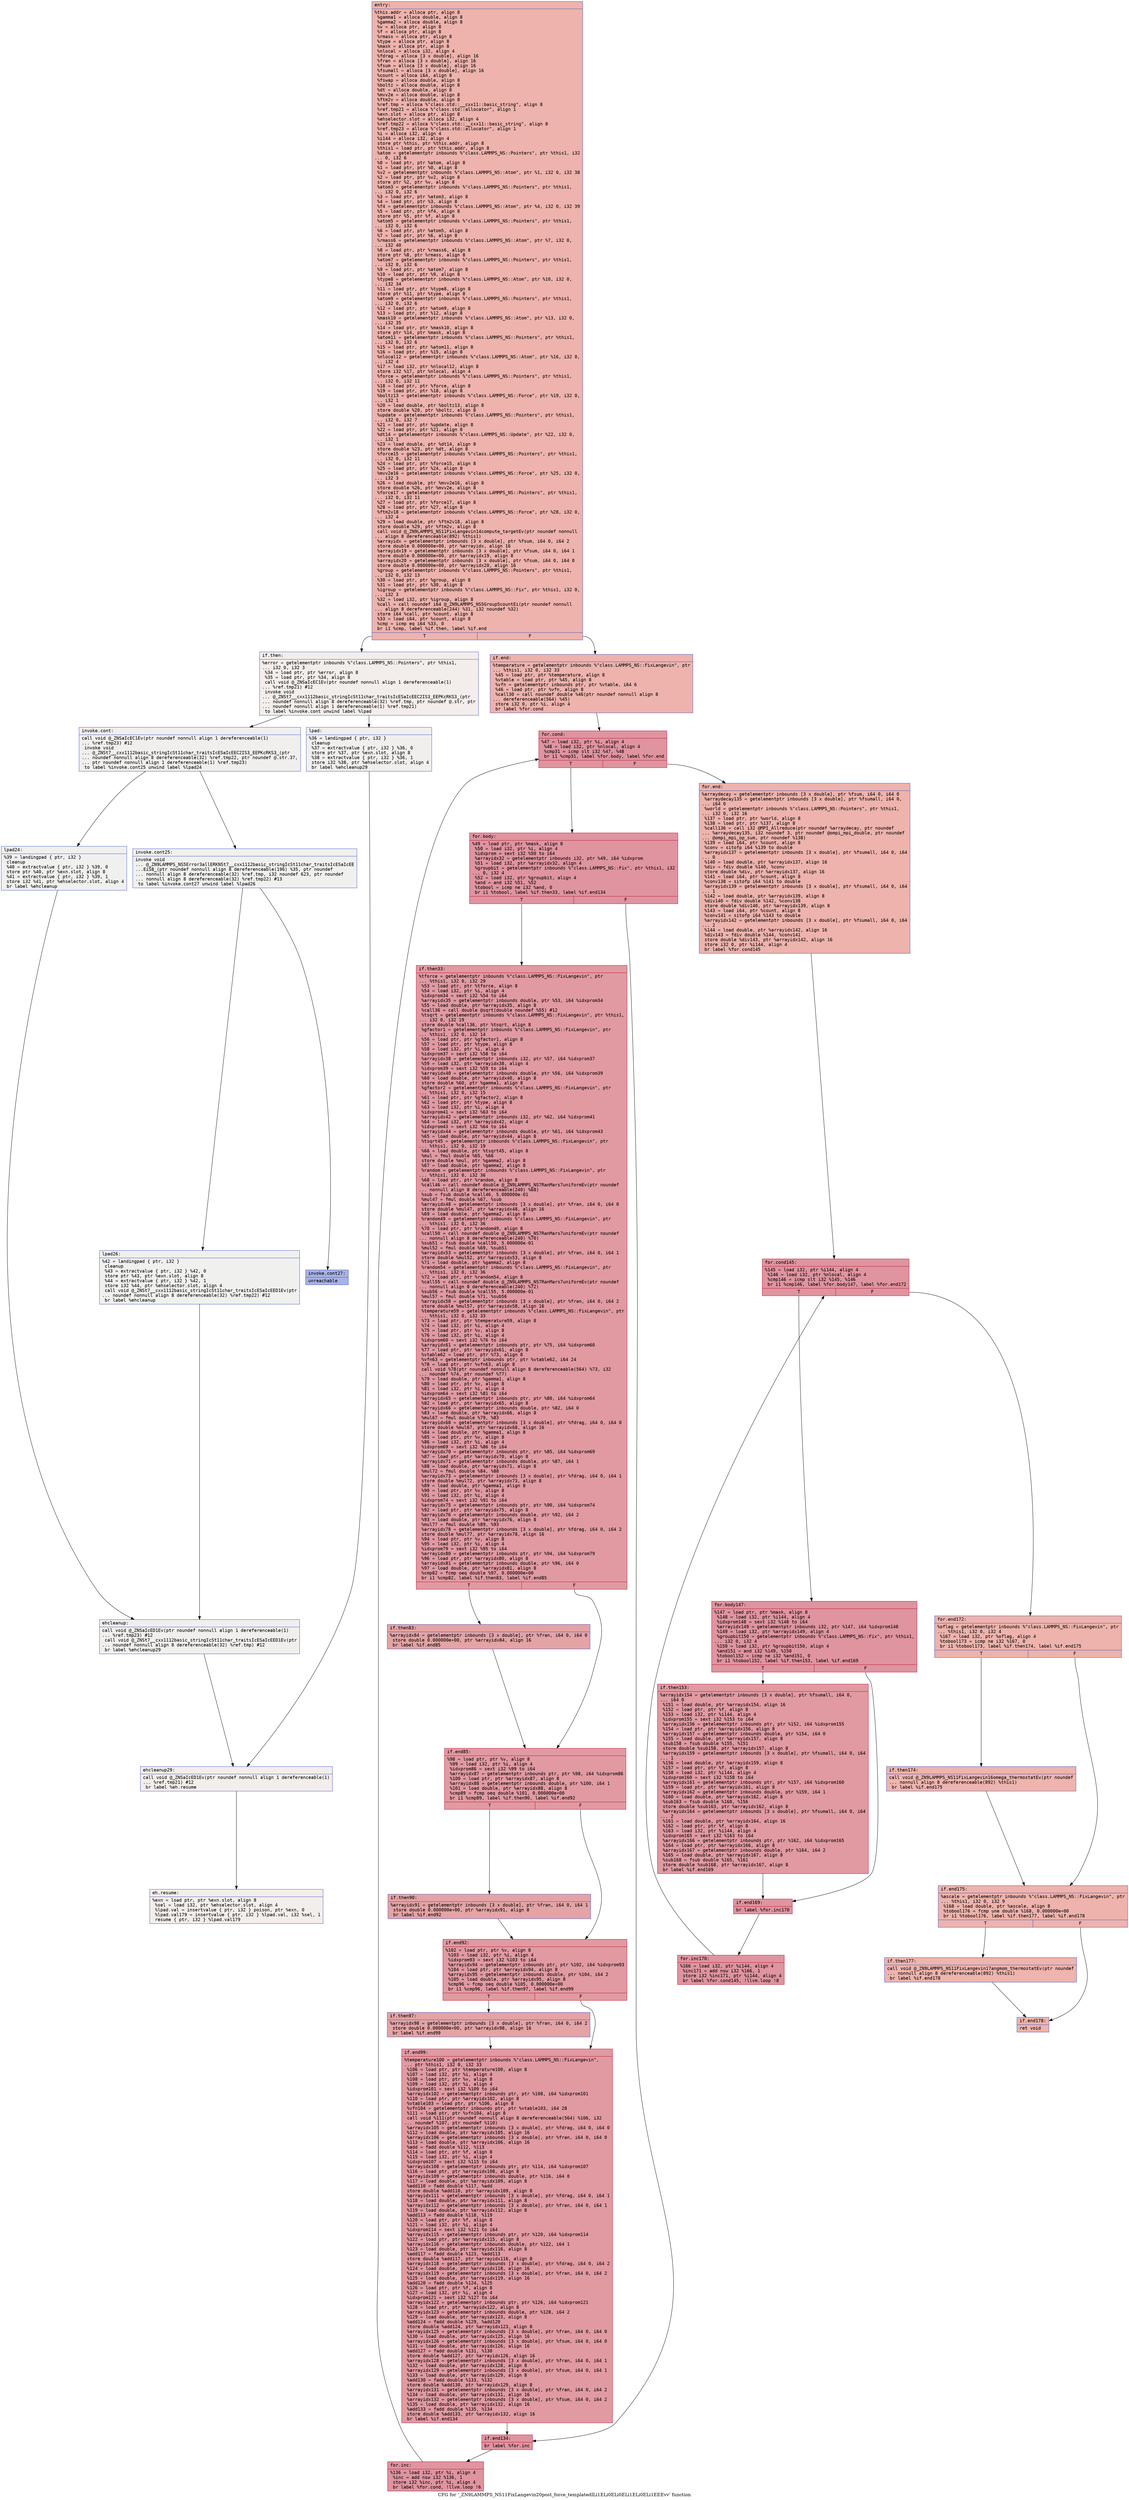 digraph "CFG for '_ZN9LAMMPS_NS11FixLangevin20post_force_templatedILi1ELi0ELi0ELi1ELi0ELi1EEEvv' function" {
	label="CFG for '_ZN9LAMMPS_NS11FixLangevin20post_force_templatedILi1ELi0ELi0ELi1ELi0ELi1EEEvv' function";

	Node0x55e6b1f9c9d0 [shape=record,color="#3d50c3ff", style=filled, fillcolor="#d6524470" fontname="Courier",label="{entry:\l|  %this.addr = alloca ptr, align 8\l  %gamma1 = alloca double, align 8\l  %gamma2 = alloca double, align 8\l  %v = alloca ptr, align 8\l  %f = alloca ptr, align 8\l  %rmass = alloca ptr, align 8\l  %type = alloca ptr, align 8\l  %mask = alloca ptr, align 8\l  %nlocal = alloca i32, align 4\l  %fdrag = alloca [3 x double], align 16\l  %fran = alloca [3 x double], align 16\l  %fsum = alloca [3 x double], align 16\l  %fsumall = alloca [3 x double], align 16\l  %count = alloca i64, align 8\l  %fswap = alloca double, align 8\l  %boltz = alloca double, align 8\l  %dt = alloca double, align 8\l  %mvv2e = alloca double, align 8\l  %ftm2v = alloca double, align 8\l  %ref.tmp = alloca %\"class.std::__cxx11::basic_string\", align 8\l  %ref.tmp21 = alloca %\"class.std::allocator\", align 1\l  %exn.slot = alloca ptr, align 8\l  %ehselector.slot = alloca i32, align 4\l  %ref.tmp22 = alloca %\"class.std::__cxx11::basic_string\", align 8\l  %ref.tmp23 = alloca %\"class.std::allocator\", align 1\l  %i = alloca i32, align 4\l  %i144 = alloca i32, align 4\l  store ptr %this, ptr %this.addr, align 8\l  %this1 = load ptr, ptr %this.addr, align 8\l  %atom = getelementptr inbounds %\"class.LAMMPS_NS::Pointers\", ptr %this1, i32\l... 0, i32 6\l  %0 = load ptr, ptr %atom, align 8\l  %1 = load ptr, ptr %0, align 8\l  %v2 = getelementptr inbounds %\"class.LAMMPS_NS::Atom\", ptr %1, i32 0, i32 38\l  %2 = load ptr, ptr %v2, align 8\l  store ptr %2, ptr %v, align 8\l  %atom3 = getelementptr inbounds %\"class.LAMMPS_NS::Pointers\", ptr %this1,\l... i32 0, i32 6\l  %3 = load ptr, ptr %atom3, align 8\l  %4 = load ptr, ptr %3, align 8\l  %f4 = getelementptr inbounds %\"class.LAMMPS_NS::Atom\", ptr %4, i32 0, i32 39\l  %5 = load ptr, ptr %f4, align 8\l  store ptr %5, ptr %f, align 8\l  %atom5 = getelementptr inbounds %\"class.LAMMPS_NS::Pointers\", ptr %this1,\l... i32 0, i32 6\l  %6 = load ptr, ptr %atom5, align 8\l  %7 = load ptr, ptr %6, align 8\l  %rmass6 = getelementptr inbounds %\"class.LAMMPS_NS::Atom\", ptr %7, i32 0,\l... i32 40\l  %8 = load ptr, ptr %rmass6, align 8\l  store ptr %8, ptr %rmass, align 8\l  %atom7 = getelementptr inbounds %\"class.LAMMPS_NS::Pointers\", ptr %this1,\l... i32 0, i32 6\l  %9 = load ptr, ptr %atom7, align 8\l  %10 = load ptr, ptr %9, align 8\l  %type8 = getelementptr inbounds %\"class.LAMMPS_NS::Atom\", ptr %10, i32 0,\l... i32 34\l  %11 = load ptr, ptr %type8, align 8\l  store ptr %11, ptr %type, align 8\l  %atom9 = getelementptr inbounds %\"class.LAMMPS_NS::Pointers\", ptr %this1,\l... i32 0, i32 6\l  %12 = load ptr, ptr %atom9, align 8\l  %13 = load ptr, ptr %12, align 8\l  %mask10 = getelementptr inbounds %\"class.LAMMPS_NS::Atom\", ptr %13, i32 0,\l... i32 35\l  %14 = load ptr, ptr %mask10, align 8\l  store ptr %14, ptr %mask, align 8\l  %atom11 = getelementptr inbounds %\"class.LAMMPS_NS::Pointers\", ptr %this1,\l... i32 0, i32 6\l  %15 = load ptr, ptr %atom11, align 8\l  %16 = load ptr, ptr %15, align 8\l  %nlocal12 = getelementptr inbounds %\"class.LAMMPS_NS::Atom\", ptr %16, i32 0,\l... i32 4\l  %17 = load i32, ptr %nlocal12, align 8\l  store i32 %17, ptr %nlocal, align 4\l  %force = getelementptr inbounds %\"class.LAMMPS_NS::Pointers\", ptr %this1,\l... i32 0, i32 11\l  %18 = load ptr, ptr %force, align 8\l  %19 = load ptr, ptr %18, align 8\l  %boltz13 = getelementptr inbounds %\"class.LAMMPS_NS::Force\", ptr %19, i32 0,\l... i32 1\l  %20 = load double, ptr %boltz13, align 8\l  store double %20, ptr %boltz, align 8\l  %update = getelementptr inbounds %\"class.LAMMPS_NS::Pointers\", ptr %this1,\l... i32 0, i32 7\l  %21 = load ptr, ptr %update, align 8\l  %22 = load ptr, ptr %21, align 8\l  %dt14 = getelementptr inbounds %\"class.LAMMPS_NS::Update\", ptr %22, i32 0,\l... i32 1\l  %23 = load double, ptr %dt14, align 8\l  store double %23, ptr %dt, align 8\l  %force15 = getelementptr inbounds %\"class.LAMMPS_NS::Pointers\", ptr %this1,\l... i32 0, i32 11\l  %24 = load ptr, ptr %force15, align 8\l  %25 = load ptr, ptr %24, align 8\l  %mvv2e16 = getelementptr inbounds %\"class.LAMMPS_NS::Force\", ptr %25, i32 0,\l... i32 3\l  %26 = load double, ptr %mvv2e16, align 8\l  store double %26, ptr %mvv2e, align 8\l  %force17 = getelementptr inbounds %\"class.LAMMPS_NS::Pointers\", ptr %this1,\l... i32 0, i32 11\l  %27 = load ptr, ptr %force17, align 8\l  %28 = load ptr, ptr %27, align 8\l  %ftm2v18 = getelementptr inbounds %\"class.LAMMPS_NS::Force\", ptr %28, i32 0,\l... i32 4\l  %29 = load double, ptr %ftm2v18, align 8\l  store double %29, ptr %ftm2v, align 8\l  call void @_ZN9LAMMPS_NS11FixLangevin14compute_targetEv(ptr noundef nonnull\l... align 8 dereferenceable(892) %this1)\l  %arrayidx = getelementptr inbounds [3 x double], ptr %fsum, i64 0, i64 2\l  store double 0.000000e+00, ptr %arrayidx, align 16\l  %arrayidx19 = getelementptr inbounds [3 x double], ptr %fsum, i64 0, i64 1\l  store double 0.000000e+00, ptr %arrayidx19, align 8\l  %arrayidx20 = getelementptr inbounds [3 x double], ptr %fsum, i64 0, i64 0\l  store double 0.000000e+00, ptr %arrayidx20, align 16\l  %group = getelementptr inbounds %\"class.LAMMPS_NS::Pointers\", ptr %this1,\l... i32 0, i32 13\l  %30 = load ptr, ptr %group, align 8\l  %31 = load ptr, ptr %30, align 8\l  %igroup = getelementptr inbounds %\"class.LAMMPS_NS::Fix\", ptr %this1, i32 0,\l... i32 3\l  %32 = load i32, ptr %igroup, align 8\l  %call = call noundef i64 @_ZN9LAMMPS_NS5Group5countEi(ptr noundef nonnull\l... align 8 dereferenceable(244) %31, i32 noundef %32)\l  store i64 %call, ptr %count, align 8\l  %33 = load i64, ptr %count, align 8\l  %cmp = icmp eq i64 %33, 0\l  br i1 %cmp, label %if.then, label %if.end\l|{<s0>T|<s1>F}}"];
	Node0x55e6b1f9c9d0:s0 -> Node0x55e6b1fa5780[tooltip="entry -> if.then\nProbability 0.00%" ];
	Node0x55e6b1f9c9d0:s1 -> Node0x55e6b1fa57f0[tooltip="entry -> if.end\nProbability 100.00%" ];
	Node0x55e6b1fa5780 [shape=record,color="#3d50c3ff", style=filled, fillcolor="#e5d8d170" fontname="Courier",label="{if.then:\l|  %error = getelementptr inbounds %\"class.LAMMPS_NS::Pointers\", ptr %this1,\l... i32 0, i32 3\l  %34 = load ptr, ptr %error, align 8\l  %35 = load ptr, ptr %34, align 8\l  call void @_ZNSaIcEC1Ev(ptr noundef nonnull align 1 dereferenceable(1)\l... %ref.tmp21) #12\l  invoke void\l... @_ZNSt7__cxx1112basic_stringIcSt11char_traitsIcESaIcEEC2IS3_EEPKcRKS3_(ptr\l... noundef nonnull align 8 dereferenceable(32) %ref.tmp, ptr noundef @.str, ptr\l... noundef nonnull align 1 dereferenceable(1) %ref.tmp21)\l          to label %invoke.cont unwind label %lpad\l}"];
	Node0x55e6b1fa5780 -> Node0x55e6b1fa5c70[tooltip="if.then -> invoke.cont\nProbability 50.00%" ];
	Node0x55e6b1fa5780 -> Node0x55e6b1fa5cc0[tooltip="if.then -> lpad\nProbability 50.00%" ];
	Node0x55e6b1fa5c70 [shape=record,color="#3d50c3ff", style=filled, fillcolor="#e0dbd870" fontname="Courier",label="{invoke.cont:\l|  call void @_ZNSaIcEC1Ev(ptr noundef nonnull align 1 dereferenceable(1)\l... %ref.tmp23) #12\l  invoke void\l... @_ZNSt7__cxx1112basic_stringIcSt11char_traitsIcESaIcEEC2IS3_EEPKcRKS3_(ptr\l... noundef nonnull align 8 dereferenceable(32) %ref.tmp22, ptr noundef @.str.37,\l... ptr noundef nonnull align 1 dereferenceable(1) %ref.tmp23)\l          to label %invoke.cont25 unwind label %lpad24\l}"];
	Node0x55e6b1fa5c70 -> Node0x55e6b1fa5fb0[tooltip="invoke.cont -> invoke.cont25\nProbability 50.00%" ];
	Node0x55e6b1fa5c70 -> Node0x55e6b1fa6000[tooltip="invoke.cont -> lpad24\nProbability 50.00%" ];
	Node0x55e6b1fa5fb0 [shape=record,color="#3d50c3ff", style=filled, fillcolor="#dedcdb70" fontname="Courier",label="{invoke.cont25:\l|  invoke void\l... @_ZN9LAMMPS_NS5Error3allERKNSt7__cxx1112basic_stringIcSt11char_traitsIcESaIcEE\l...EiS8_(ptr noundef nonnull align 8 dereferenceable(196) %35, ptr noundef\l... nonnull align 8 dereferenceable(32) %ref.tmp, i32 noundef 623, ptr noundef\l... nonnull align 8 dereferenceable(32) %ref.tmp22) #13\l          to label %invoke.cont27 unwind label %lpad26\l}"];
	Node0x55e6b1fa5fb0 -> Node0x55e6b1fa5f60[tooltip="invoke.cont25 -> invoke.cont27\nProbability 0.00%" ];
	Node0x55e6b1fa5fb0 -> Node0x55e6b1fa6230[tooltip="invoke.cont25 -> lpad26\nProbability 100.00%" ];
	Node0x55e6b1fa5f60 [shape=record,color="#3d50c3ff", style=filled, fillcolor="#3d50c370" fontname="Courier",label="{invoke.cont27:\l|  unreachable\l}"];
	Node0x55e6b1fa5cc0 [shape=record,color="#3d50c3ff", style=filled, fillcolor="#e0dbd870" fontname="Courier",label="{lpad:\l|  %36 = landingpad \{ ptr, i32 \}\l          cleanup\l  %37 = extractvalue \{ ptr, i32 \} %36, 0\l  store ptr %37, ptr %exn.slot, align 8\l  %38 = extractvalue \{ ptr, i32 \} %36, 1\l  store i32 %38, ptr %ehselector.slot, align 4\l  br label %ehcleanup29\l}"];
	Node0x55e6b1fa5cc0 -> Node0x55e6b1fa6730[tooltip="lpad -> ehcleanup29\nProbability 100.00%" ];
	Node0x55e6b1fa6000 [shape=record,color="#3d50c3ff", style=filled, fillcolor="#dedcdb70" fontname="Courier",label="{lpad24:\l|  %39 = landingpad \{ ptr, i32 \}\l          cleanup\l  %40 = extractvalue \{ ptr, i32 \} %39, 0\l  store ptr %40, ptr %exn.slot, align 8\l  %41 = extractvalue \{ ptr, i32 \} %39, 1\l  store i32 %41, ptr %ehselector.slot, align 4\l  br label %ehcleanup\l}"];
	Node0x55e6b1fa6000 -> Node0x55e6b1fa6a80[tooltip="lpad24 -> ehcleanup\nProbability 100.00%" ];
	Node0x55e6b1fa6230 [shape=record,color="#3d50c3ff", style=filled, fillcolor="#dedcdb70" fontname="Courier",label="{lpad26:\l|  %42 = landingpad \{ ptr, i32 \}\l          cleanup\l  %43 = extractvalue \{ ptr, i32 \} %42, 0\l  store ptr %43, ptr %exn.slot, align 8\l  %44 = extractvalue \{ ptr, i32 \} %42, 1\l  store i32 %44, ptr %ehselector.slot, align 4\l  call void @_ZNSt7__cxx1112basic_stringIcSt11char_traitsIcESaIcEED1Ev(ptr\l... noundef nonnull align 8 dereferenceable(32) %ref.tmp22) #12\l  br label %ehcleanup\l}"];
	Node0x55e6b1fa6230 -> Node0x55e6b1fa6a80[tooltip="lpad26 -> ehcleanup\nProbability 100.00%" ];
	Node0x55e6b1fa6a80 [shape=record,color="#3d50c3ff", style=filled, fillcolor="#e0dbd870" fontname="Courier",label="{ehcleanup:\l|  call void @_ZNSaIcED1Ev(ptr noundef nonnull align 1 dereferenceable(1)\l... %ref.tmp23) #12\l  call void @_ZNSt7__cxx1112basic_stringIcSt11char_traitsIcESaIcEED1Ev(ptr\l... noundef nonnull align 8 dereferenceable(32) %ref.tmp) #12\l  br label %ehcleanup29\l}"];
	Node0x55e6b1fa6a80 -> Node0x55e6b1fa6730[tooltip="ehcleanup -> ehcleanup29\nProbability 100.00%" ];
	Node0x55e6b1fa6730 [shape=record,color="#3d50c3ff", style=filled, fillcolor="#e5d8d170" fontname="Courier",label="{ehcleanup29:\l|  call void @_ZNSaIcED1Ev(ptr noundef nonnull align 1 dereferenceable(1)\l... %ref.tmp21) #12\l  br label %eh.resume\l}"];
	Node0x55e6b1fa6730 -> Node0x55e6b1fa7330[tooltip="ehcleanup29 -> eh.resume\nProbability 100.00%" ];
	Node0x55e6b1fa57f0 [shape=record,color="#3d50c3ff", style=filled, fillcolor="#d6524470" fontname="Courier",label="{if.end:\l|  %temperature = getelementptr inbounds %\"class.LAMMPS_NS::FixLangevin\", ptr\l... %this1, i32 0, i32 33\l  %45 = load ptr, ptr %temperature, align 8\l  %vtable = load ptr, ptr %45, align 8\l  %vfn = getelementptr inbounds ptr, ptr %vtable, i64 6\l  %46 = load ptr, ptr %vfn, align 8\l  %call30 = call noundef double %46(ptr noundef nonnull align 8\l... dereferenceable(564) %45)\l  store i32 0, ptr %i, align 4\l  br label %for.cond\l}"];
	Node0x55e6b1fa57f0 -> Node0x55e6b1fa78d0[tooltip="if.end -> for.cond\nProbability 100.00%" ];
	Node0x55e6b1fa78d0 [shape=record,color="#b70d28ff", style=filled, fillcolor="#b70d2870" fontname="Courier",label="{for.cond:\l|  %47 = load i32, ptr %i, align 4\l  %48 = load i32, ptr %nlocal, align 4\l  %cmp31 = icmp slt i32 %47, %48\l  br i1 %cmp31, label %for.body, label %for.end\l|{<s0>T|<s1>F}}"];
	Node0x55e6b1fa78d0:s0 -> Node0x55e6b1fa8380[tooltip="for.cond -> for.body\nProbability 96.88%" ];
	Node0x55e6b1fa78d0:s1 -> Node0x55e6b1fa8400[tooltip="for.cond -> for.end\nProbability 3.12%" ];
	Node0x55e6b1fa8380 [shape=record,color="#b70d28ff", style=filled, fillcolor="#b70d2870" fontname="Courier",label="{for.body:\l|  %49 = load ptr, ptr %mask, align 8\l  %50 = load i32, ptr %i, align 4\l  %idxprom = sext i32 %50 to i64\l  %arrayidx32 = getelementptr inbounds i32, ptr %49, i64 %idxprom\l  %51 = load i32, ptr %arrayidx32, align 4\l  %groupbit = getelementptr inbounds %\"class.LAMMPS_NS::Fix\", ptr %this1, i32\l... 0, i32 4\l  %52 = load i32, ptr %groupbit, align 4\l  %and = and i32 %51, %52\l  %tobool = icmp ne i32 %and, 0\l  br i1 %tobool, label %if.then33, label %if.end134\l|{<s0>T|<s1>F}}"];
	Node0x55e6b1fa8380:s0 -> Node0x55e6b1fa8ad0[tooltip="for.body -> if.then33\nProbability 62.50%" ];
	Node0x55e6b1fa8380:s1 -> Node0x55e6b1fa8b50[tooltip="for.body -> if.end134\nProbability 37.50%" ];
	Node0x55e6b1fa8ad0 [shape=record,color="#b70d28ff", style=filled, fillcolor="#bb1b2c70" fontname="Courier",label="{if.then33:\l|  %tforce = getelementptr inbounds %\"class.LAMMPS_NS::FixLangevin\", ptr\l... %this1, i32 0, i32 29\l  %53 = load ptr, ptr %tforce, align 8\l  %54 = load i32, ptr %i, align 4\l  %idxprom34 = sext i32 %54 to i64\l  %arrayidx35 = getelementptr inbounds double, ptr %53, i64 %idxprom34\l  %55 = load double, ptr %arrayidx35, align 8\l  %call36 = call double @sqrt(double noundef %55) #12\l  %tsqrt = getelementptr inbounds %\"class.LAMMPS_NS::FixLangevin\", ptr %this1,\l... i32 0, i32 19\l  store double %call36, ptr %tsqrt, align 8\l  %gfactor1 = getelementptr inbounds %\"class.LAMMPS_NS::FixLangevin\", ptr\l... %this1, i32 0, i32 14\l  %56 = load ptr, ptr %gfactor1, align 8\l  %57 = load ptr, ptr %type, align 8\l  %58 = load i32, ptr %i, align 4\l  %idxprom37 = sext i32 %58 to i64\l  %arrayidx38 = getelementptr inbounds i32, ptr %57, i64 %idxprom37\l  %59 = load i32, ptr %arrayidx38, align 4\l  %idxprom39 = sext i32 %59 to i64\l  %arrayidx40 = getelementptr inbounds double, ptr %56, i64 %idxprom39\l  %60 = load double, ptr %arrayidx40, align 8\l  store double %60, ptr %gamma1, align 8\l  %gfactor2 = getelementptr inbounds %\"class.LAMMPS_NS::FixLangevin\", ptr\l... %this1, i32 0, i32 15\l  %61 = load ptr, ptr %gfactor2, align 8\l  %62 = load ptr, ptr %type, align 8\l  %63 = load i32, ptr %i, align 4\l  %idxprom41 = sext i32 %63 to i64\l  %arrayidx42 = getelementptr inbounds i32, ptr %62, i64 %idxprom41\l  %64 = load i32, ptr %arrayidx42, align 4\l  %idxprom43 = sext i32 %64 to i64\l  %arrayidx44 = getelementptr inbounds double, ptr %61, i64 %idxprom43\l  %65 = load double, ptr %arrayidx44, align 8\l  %tsqrt45 = getelementptr inbounds %\"class.LAMMPS_NS::FixLangevin\", ptr\l... %this1, i32 0, i32 19\l  %66 = load double, ptr %tsqrt45, align 8\l  %mul = fmul double %65, %66\l  store double %mul, ptr %gamma2, align 8\l  %67 = load double, ptr %gamma2, align 8\l  %random = getelementptr inbounds %\"class.LAMMPS_NS::FixLangevin\", ptr\l... %this1, i32 0, i32 36\l  %68 = load ptr, ptr %random, align 8\l  %call46 = call noundef double @_ZN9LAMMPS_NS7RanMars7uniformEv(ptr noundef\l... nonnull align 8 dereferenceable(240) %68)\l  %sub = fsub double %call46, 5.000000e-01\l  %mul47 = fmul double %67, %sub\l  %arrayidx48 = getelementptr inbounds [3 x double], ptr %fran, i64 0, i64 0\l  store double %mul47, ptr %arrayidx48, align 16\l  %69 = load double, ptr %gamma2, align 8\l  %random49 = getelementptr inbounds %\"class.LAMMPS_NS::FixLangevin\", ptr\l... %this1, i32 0, i32 36\l  %70 = load ptr, ptr %random49, align 8\l  %call50 = call noundef double @_ZN9LAMMPS_NS7RanMars7uniformEv(ptr noundef\l... nonnull align 8 dereferenceable(240) %70)\l  %sub51 = fsub double %call50, 5.000000e-01\l  %mul52 = fmul double %69, %sub51\l  %arrayidx53 = getelementptr inbounds [3 x double], ptr %fran, i64 0, i64 1\l  store double %mul52, ptr %arrayidx53, align 8\l  %71 = load double, ptr %gamma2, align 8\l  %random54 = getelementptr inbounds %\"class.LAMMPS_NS::FixLangevin\", ptr\l... %this1, i32 0, i32 36\l  %72 = load ptr, ptr %random54, align 8\l  %call55 = call noundef double @_ZN9LAMMPS_NS7RanMars7uniformEv(ptr noundef\l... nonnull align 8 dereferenceable(240) %72)\l  %sub56 = fsub double %call55, 5.000000e-01\l  %mul57 = fmul double %71, %sub56\l  %arrayidx58 = getelementptr inbounds [3 x double], ptr %fran, i64 0, i64 2\l  store double %mul57, ptr %arrayidx58, align 16\l  %temperature59 = getelementptr inbounds %\"class.LAMMPS_NS::FixLangevin\", ptr\l... %this1, i32 0, i32 33\l  %73 = load ptr, ptr %temperature59, align 8\l  %74 = load i32, ptr %i, align 4\l  %75 = load ptr, ptr %v, align 8\l  %76 = load i32, ptr %i, align 4\l  %idxprom60 = sext i32 %76 to i64\l  %arrayidx61 = getelementptr inbounds ptr, ptr %75, i64 %idxprom60\l  %77 = load ptr, ptr %arrayidx61, align 8\l  %vtable62 = load ptr, ptr %73, align 8\l  %vfn63 = getelementptr inbounds ptr, ptr %vtable62, i64 24\l  %78 = load ptr, ptr %vfn63, align 8\l  call void %78(ptr noundef nonnull align 8 dereferenceable(564) %73, i32\l... noundef %74, ptr noundef %77)\l  %79 = load double, ptr %gamma1, align 8\l  %80 = load ptr, ptr %v, align 8\l  %81 = load i32, ptr %i, align 4\l  %idxprom64 = sext i32 %81 to i64\l  %arrayidx65 = getelementptr inbounds ptr, ptr %80, i64 %idxprom64\l  %82 = load ptr, ptr %arrayidx65, align 8\l  %arrayidx66 = getelementptr inbounds double, ptr %82, i64 0\l  %83 = load double, ptr %arrayidx66, align 8\l  %mul67 = fmul double %79, %83\l  %arrayidx68 = getelementptr inbounds [3 x double], ptr %fdrag, i64 0, i64 0\l  store double %mul67, ptr %arrayidx68, align 16\l  %84 = load double, ptr %gamma1, align 8\l  %85 = load ptr, ptr %v, align 8\l  %86 = load i32, ptr %i, align 4\l  %idxprom69 = sext i32 %86 to i64\l  %arrayidx70 = getelementptr inbounds ptr, ptr %85, i64 %idxprom69\l  %87 = load ptr, ptr %arrayidx70, align 8\l  %arrayidx71 = getelementptr inbounds double, ptr %87, i64 1\l  %88 = load double, ptr %arrayidx71, align 8\l  %mul72 = fmul double %84, %88\l  %arrayidx73 = getelementptr inbounds [3 x double], ptr %fdrag, i64 0, i64 1\l  store double %mul72, ptr %arrayidx73, align 8\l  %89 = load double, ptr %gamma1, align 8\l  %90 = load ptr, ptr %v, align 8\l  %91 = load i32, ptr %i, align 4\l  %idxprom74 = sext i32 %91 to i64\l  %arrayidx75 = getelementptr inbounds ptr, ptr %90, i64 %idxprom74\l  %92 = load ptr, ptr %arrayidx75, align 8\l  %arrayidx76 = getelementptr inbounds double, ptr %92, i64 2\l  %93 = load double, ptr %arrayidx76, align 8\l  %mul77 = fmul double %89, %93\l  %arrayidx78 = getelementptr inbounds [3 x double], ptr %fdrag, i64 0, i64 2\l  store double %mul77, ptr %arrayidx78, align 16\l  %94 = load ptr, ptr %v, align 8\l  %95 = load i32, ptr %i, align 4\l  %idxprom79 = sext i32 %95 to i64\l  %arrayidx80 = getelementptr inbounds ptr, ptr %94, i64 %idxprom79\l  %96 = load ptr, ptr %arrayidx80, align 8\l  %arrayidx81 = getelementptr inbounds double, ptr %96, i64 0\l  %97 = load double, ptr %arrayidx81, align 8\l  %cmp82 = fcmp oeq double %97, 0.000000e+00\l  br i1 %cmp82, label %if.then83, label %if.end85\l|{<s0>T|<s1>F}}"];
	Node0x55e6b1fa8ad0:s0 -> Node0x55e6b1fa7e30[tooltip="if.then33 -> if.then83\nProbability 62.50%" ];
	Node0x55e6b1fa8ad0:s1 -> Node0x55e6b1fa7eb0[tooltip="if.then33 -> if.end85\nProbability 37.50%" ];
	Node0x55e6b1fa7e30 [shape=record,color="#3d50c3ff", style=filled, fillcolor="#c32e3170" fontname="Courier",label="{if.then83:\l|  %arrayidx84 = getelementptr inbounds [3 x double], ptr %fran, i64 0, i64 0\l  store double 0.000000e+00, ptr %arrayidx84, align 16\l  br label %if.end85\l}"];
	Node0x55e6b1fa7e30 -> Node0x55e6b1fa7eb0[tooltip="if.then83 -> if.end85\nProbability 100.00%" ];
	Node0x55e6b1fa7eb0 [shape=record,color="#b70d28ff", style=filled, fillcolor="#bb1b2c70" fontname="Courier",label="{if.end85:\l|  %98 = load ptr, ptr %v, align 8\l  %99 = load i32, ptr %i, align 4\l  %idxprom86 = sext i32 %99 to i64\l  %arrayidx87 = getelementptr inbounds ptr, ptr %98, i64 %idxprom86\l  %100 = load ptr, ptr %arrayidx87, align 8\l  %arrayidx88 = getelementptr inbounds double, ptr %100, i64 1\l  %101 = load double, ptr %arrayidx88, align 8\l  %cmp89 = fcmp oeq double %101, 0.000000e+00\l  br i1 %cmp89, label %if.then90, label %if.end92\l|{<s0>T|<s1>F}}"];
	Node0x55e6b1fa7eb0:s0 -> Node0x55e6b1faecd0[tooltip="if.end85 -> if.then90\nProbability 62.50%" ];
	Node0x55e6b1fa7eb0:s1 -> Node0x55e6b1faed50[tooltip="if.end85 -> if.end92\nProbability 37.50%" ];
	Node0x55e6b1faecd0 [shape=record,color="#3d50c3ff", style=filled, fillcolor="#c32e3170" fontname="Courier",label="{if.then90:\l|  %arrayidx91 = getelementptr inbounds [3 x double], ptr %fran, i64 0, i64 1\l  store double 0.000000e+00, ptr %arrayidx91, align 8\l  br label %if.end92\l}"];
	Node0x55e6b1faecd0 -> Node0x55e6b1faed50[tooltip="if.then90 -> if.end92\nProbability 100.00%" ];
	Node0x55e6b1faed50 [shape=record,color="#b70d28ff", style=filled, fillcolor="#bb1b2c70" fontname="Courier",label="{if.end92:\l|  %102 = load ptr, ptr %v, align 8\l  %103 = load i32, ptr %i, align 4\l  %idxprom93 = sext i32 %103 to i64\l  %arrayidx94 = getelementptr inbounds ptr, ptr %102, i64 %idxprom93\l  %104 = load ptr, ptr %arrayidx94, align 8\l  %arrayidx95 = getelementptr inbounds double, ptr %104, i64 2\l  %105 = load double, ptr %arrayidx95, align 8\l  %cmp96 = fcmp oeq double %105, 0.000000e+00\l  br i1 %cmp96, label %if.then97, label %if.end99\l|{<s0>T|<s1>F}}"];
	Node0x55e6b1faed50:s0 -> Node0x55e6b1faf570[tooltip="if.end92 -> if.then97\nProbability 62.50%" ];
	Node0x55e6b1faed50:s1 -> Node0x55e6b1faf5f0[tooltip="if.end92 -> if.end99\nProbability 37.50%" ];
	Node0x55e6b1faf570 [shape=record,color="#3d50c3ff", style=filled, fillcolor="#c32e3170" fontname="Courier",label="{if.then97:\l|  %arrayidx98 = getelementptr inbounds [3 x double], ptr %fran, i64 0, i64 2\l  store double 0.000000e+00, ptr %arrayidx98, align 16\l  br label %if.end99\l}"];
	Node0x55e6b1faf570 -> Node0x55e6b1faf5f0[tooltip="if.then97 -> if.end99\nProbability 100.00%" ];
	Node0x55e6b1faf5f0 [shape=record,color="#b70d28ff", style=filled, fillcolor="#bb1b2c70" fontname="Courier",label="{if.end99:\l|  %temperature100 = getelementptr inbounds %\"class.LAMMPS_NS::FixLangevin\",\l... ptr %this1, i32 0, i32 33\l  %106 = load ptr, ptr %temperature100, align 8\l  %107 = load i32, ptr %i, align 4\l  %108 = load ptr, ptr %v, align 8\l  %109 = load i32, ptr %i, align 4\l  %idxprom101 = sext i32 %109 to i64\l  %arrayidx102 = getelementptr inbounds ptr, ptr %108, i64 %idxprom101\l  %110 = load ptr, ptr %arrayidx102, align 8\l  %vtable103 = load ptr, ptr %106, align 8\l  %vfn104 = getelementptr inbounds ptr, ptr %vtable103, i64 28\l  %111 = load ptr, ptr %vfn104, align 8\l  call void %111(ptr noundef nonnull align 8 dereferenceable(564) %106, i32\l... noundef %107, ptr noundef %110)\l  %arrayidx105 = getelementptr inbounds [3 x double], ptr %fdrag, i64 0, i64 0\l  %112 = load double, ptr %arrayidx105, align 16\l  %arrayidx106 = getelementptr inbounds [3 x double], ptr %fran, i64 0, i64 0\l  %113 = load double, ptr %arrayidx106, align 16\l  %add = fadd double %112, %113\l  %114 = load ptr, ptr %f, align 8\l  %115 = load i32, ptr %i, align 4\l  %idxprom107 = sext i32 %115 to i64\l  %arrayidx108 = getelementptr inbounds ptr, ptr %114, i64 %idxprom107\l  %116 = load ptr, ptr %arrayidx108, align 8\l  %arrayidx109 = getelementptr inbounds double, ptr %116, i64 0\l  %117 = load double, ptr %arrayidx109, align 8\l  %add110 = fadd double %117, %add\l  store double %add110, ptr %arrayidx109, align 8\l  %arrayidx111 = getelementptr inbounds [3 x double], ptr %fdrag, i64 0, i64 1\l  %118 = load double, ptr %arrayidx111, align 8\l  %arrayidx112 = getelementptr inbounds [3 x double], ptr %fran, i64 0, i64 1\l  %119 = load double, ptr %arrayidx112, align 8\l  %add113 = fadd double %118, %119\l  %120 = load ptr, ptr %f, align 8\l  %121 = load i32, ptr %i, align 4\l  %idxprom114 = sext i32 %121 to i64\l  %arrayidx115 = getelementptr inbounds ptr, ptr %120, i64 %idxprom114\l  %122 = load ptr, ptr %arrayidx115, align 8\l  %arrayidx116 = getelementptr inbounds double, ptr %122, i64 1\l  %123 = load double, ptr %arrayidx116, align 8\l  %add117 = fadd double %123, %add113\l  store double %add117, ptr %arrayidx116, align 8\l  %arrayidx118 = getelementptr inbounds [3 x double], ptr %fdrag, i64 0, i64 2\l  %124 = load double, ptr %arrayidx118, align 16\l  %arrayidx119 = getelementptr inbounds [3 x double], ptr %fran, i64 0, i64 2\l  %125 = load double, ptr %arrayidx119, align 16\l  %add120 = fadd double %124, %125\l  %126 = load ptr, ptr %f, align 8\l  %127 = load i32, ptr %i, align 4\l  %idxprom121 = sext i32 %127 to i64\l  %arrayidx122 = getelementptr inbounds ptr, ptr %126, i64 %idxprom121\l  %128 = load ptr, ptr %arrayidx122, align 8\l  %arrayidx123 = getelementptr inbounds double, ptr %128, i64 2\l  %129 = load double, ptr %arrayidx123, align 8\l  %add124 = fadd double %129, %add120\l  store double %add124, ptr %arrayidx123, align 8\l  %arrayidx125 = getelementptr inbounds [3 x double], ptr %fran, i64 0, i64 0\l  %130 = load double, ptr %arrayidx125, align 16\l  %arrayidx126 = getelementptr inbounds [3 x double], ptr %fsum, i64 0, i64 0\l  %131 = load double, ptr %arrayidx126, align 16\l  %add127 = fadd double %131, %130\l  store double %add127, ptr %arrayidx126, align 16\l  %arrayidx128 = getelementptr inbounds [3 x double], ptr %fran, i64 0, i64 1\l  %132 = load double, ptr %arrayidx128, align 8\l  %arrayidx129 = getelementptr inbounds [3 x double], ptr %fsum, i64 0, i64 1\l  %133 = load double, ptr %arrayidx129, align 8\l  %add130 = fadd double %133, %132\l  store double %add130, ptr %arrayidx129, align 8\l  %arrayidx131 = getelementptr inbounds [3 x double], ptr %fran, i64 0, i64 2\l  %134 = load double, ptr %arrayidx131, align 16\l  %arrayidx132 = getelementptr inbounds [3 x double], ptr %fsum, i64 0, i64 2\l  %135 = load double, ptr %arrayidx132, align 16\l  %add133 = fadd double %135, %134\l  store double %add133, ptr %arrayidx132, align 16\l  br label %if.end134\l}"];
	Node0x55e6b1faf5f0 -> Node0x55e6b1fa8b50[tooltip="if.end99 -> if.end134\nProbability 100.00%" ];
	Node0x55e6b1fa8b50 [shape=record,color="#b70d28ff", style=filled, fillcolor="#b70d2870" fontname="Courier",label="{if.end134:\l|  br label %for.inc\l}"];
	Node0x55e6b1fa8b50 -> Node0x55e6b1fb28a0[tooltip="if.end134 -> for.inc\nProbability 100.00%" ];
	Node0x55e6b1fb28a0 [shape=record,color="#b70d28ff", style=filled, fillcolor="#b70d2870" fontname="Courier",label="{for.inc:\l|  %136 = load i32, ptr %i, align 4\l  %inc = add nsw i32 %136, 1\l  store i32 %inc, ptr %i, align 4\l  br label %for.cond, !llvm.loop !6\l}"];
	Node0x55e6b1fb28a0 -> Node0x55e6b1fa78d0[tooltip="for.inc -> for.cond\nProbability 100.00%" ];
	Node0x55e6b1fa8400 [shape=record,color="#3d50c3ff", style=filled, fillcolor="#d6524470" fontname="Courier",label="{for.end:\l|  %arraydecay = getelementptr inbounds [3 x double], ptr %fsum, i64 0, i64 0\l  %arraydecay135 = getelementptr inbounds [3 x double], ptr %fsumall, i64 0,\l... i64 0\l  %world = getelementptr inbounds %\"class.LAMMPS_NS::Pointers\", ptr %this1,\l... i32 0, i32 16\l  %137 = load ptr, ptr %world, align 8\l  %138 = load ptr, ptr %137, align 8\l  %call136 = call i32 @MPI_Allreduce(ptr noundef %arraydecay, ptr noundef\l... %arraydecay135, i32 noundef 3, ptr noundef @ompi_mpi_double, ptr noundef\l... @ompi_mpi_op_sum, ptr noundef %138)\l  %139 = load i64, ptr %count, align 8\l  %conv = sitofp i64 %139 to double\l  %arrayidx137 = getelementptr inbounds [3 x double], ptr %fsumall, i64 0, i64\l... 0\l  %140 = load double, ptr %arrayidx137, align 16\l  %div = fdiv double %140, %conv\l  store double %div, ptr %arrayidx137, align 16\l  %141 = load i64, ptr %count, align 8\l  %conv138 = sitofp i64 %141 to double\l  %arrayidx139 = getelementptr inbounds [3 x double], ptr %fsumall, i64 0, i64\l... 1\l  %142 = load double, ptr %arrayidx139, align 8\l  %div140 = fdiv double %142, %conv138\l  store double %div140, ptr %arrayidx139, align 8\l  %143 = load i64, ptr %count, align 8\l  %conv141 = sitofp i64 %143 to double\l  %arrayidx142 = getelementptr inbounds [3 x double], ptr %fsumall, i64 0, i64\l... 2\l  %144 = load double, ptr %arrayidx142, align 16\l  %div143 = fdiv double %144, %conv141\l  store double %div143, ptr %arrayidx142, align 16\l  store i32 0, ptr %i144, align 4\l  br label %for.cond145\l}"];
	Node0x55e6b1fa8400 -> Node0x55e6b1fb4a10[tooltip="for.end -> for.cond145\nProbability 100.00%" ];
	Node0x55e6b1fb4a10 [shape=record,color="#b70d28ff", style=filled, fillcolor="#b70d2870" fontname="Courier",label="{for.cond145:\l|  %145 = load i32, ptr %i144, align 4\l  %146 = load i32, ptr %nlocal, align 4\l  %cmp146 = icmp slt i32 %145, %146\l  br i1 %cmp146, label %for.body147, label %for.end172\l|{<s0>T|<s1>F}}"];
	Node0x55e6b1fb4a10:s0 -> Node0x55e6b1fb4cb0[tooltip="for.cond145 -> for.body147\nProbability 96.88%" ];
	Node0x55e6b1fb4a10:s1 -> Node0x55e6b1fb4d30[tooltip="for.cond145 -> for.end172\nProbability 3.12%" ];
	Node0x55e6b1fb4cb0 [shape=record,color="#b70d28ff", style=filled, fillcolor="#b70d2870" fontname="Courier",label="{for.body147:\l|  %147 = load ptr, ptr %mask, align 8\l  %148 = load i32, ptr %i144, align 4\l  %idxprom148 = sext i32 %148 to i64\l  %arrayidx149 = getelementptr inbounds i32, ptr %147, i64 %idxprom148\l  %149 = load i32, ptr %arrayidx149, align 4\l  %groupbit150 = getelementptr inbounds %\"class.LAMMPS_NS::Fix\", ptr %this1,\l... i32 0, i32 4\l  %150 = load i32, ptr %groupbit150, align 4\l  %and151 = and i32 %149, %150\l  %tobool152 = icmp ne i32 %and151, 0\l  br i1 %tobool152, label %if.then153, label %if.end169\l|{<s0>T|<s1>F}}"];
	Node0x55e6b1fb4cb0:s0 -> Node0x55e6b1fb5430[tooltip="for.body147 -> if.then153\nProbability 62.50%" ];
	Node0x55e6b1fb4cb0:s1 -> Node0x55e6b1fb54b0[tooltip="for.body147 -> if.end169\nProbability 37.50%" ];
	Node0x55e6b1fb5430 [shape=record,color="#b70d28ff", style=filled, fillcolor="#bb1b2c70" fontname="Courier",label="{if.then153:\l|  %arrayidx154 = getelementptr inbounds [3 x double], ptr %fsumall, i64 0,\l... i64 0\l  %151 = load double, ptr %arrayidx154, align 16\l  %152 = load ptr, ptr %f, align 8\l  %153 = load i32, ptr %i144, align 4\l  %idxprom155 = sext i32 %153 to i64\l  %arrayidx156 = getelementptr inbounds ptr, ptr %152, i64 %idxprom155\l  %154 = load ptr, ptr %arrayidx156, align 8\l  %arrayidx157 = getelementptr inbounds double, ptr %154, i64 0\l  %155 = load double, ptr %arrayidx157, align 8\l  %sub158 = fsub double %155, %151\l  store double %sub158, ptr %arrayidx157, align 8\l  %arrayidx159 = getelementptr inbounds [3 x double], ptr %fsumall, i64 0, i64\l... 1\l  %156 = load double, ptr %arrayidx159, align 8\l  %157 = load ptr, ptr %f, align 8\l  %158 = load i32, ptr %i144, align 4\l  %idxprom160 = sext i32 %158 to i64\l  %arrayidx161 = getelementptr inbounds ptr, ptr %157, i64 %idxprom160\l  %159 = load ptr, ptr %arrayidx161, align 8\l  %arrayidx162 = getelementptr inbounds double, ptr %159, i64 1\l  %160 = load double, ptr %arrayidx162, align 8\l  %sub163 = fsub double %160, %156\l  store double %sub163, ptr %arrayidx162, align 8\l  %arrayidx164 = getelementptr inbounds [3 x double], ptr %fsumall, i64 0, i64\l... 2\l  %161 = load double, ptr %arrayidx164, align 16\l  %162 = load ptr, ptr %f, align 8\l  %163 = load i32, ptr %i144, align 4\l  %idxprom165 = sext i32 %163 to i64\l  %arrayidx166 = getelementptr inbounds ptr, ptr %162, i64 %idxprom165\l  %164 = load ptr, ptr %arrayidx166, align 8\l  %arrayidx167 = getelementptr inbounds double, ptr %164, i64 2\l  %165 = load double, ptr %arrayidx167, align 8\l  %sub168 = fsub double %165, %161\l  store double %sub168, ptr %arrayidx167, align 8\l  br label %if.end169\l}"];
	Node0x55e6b1fb5430 -> Node0x55e6b1fb54b0[tooltip="if.then153 -> if.end169\nProbability 100.00%" ];
	Node0x55e6b1fb54b0 [shape=record,color="#b70d28ff", style=filled, fillcolor="#b70d2870" fontname="Courier",label="{if.end169:\l|  br label %for.inc170\l}"];
	Node0x55e6b1fb54b0 -> Node0x55e6b1fb6b50[tooltip="if.end169 -> for.inc170\nProbability 100.00%" ];
	Node0x55e6b1fb6b50 [shape=record,color="#b70d28ff", style=filled, fillcolor="#b70d2870" fontname="Courier",label="{for.inc170:\l|  %166 = load i32, ptr %i144, align 4\l  %inc171 = add nsw i32 %166, 1\l  store i32 %inc171, ptr %i144, align 4\l  br label %for.cond145, !llvm.loop !8\l}"];
	Node0x55e6b1fb6b50 -> Node0x55e6b1fb4a10[tooltip="for.inc170 -> for.cond145\nProbability 100.00%" ];
	Node0x55e6b1fb4d30 [shape=record,color="#3d50c3ff", style=filled, fillcolor="#d6524470" fontname="Courier",label="{for.end172:\l|  %oflag = getelementptr inbounds %\"class.LAMMPS_NS::FixLangevin\", ptr\l... %this1, i32 0, i32 4\l  %167 = load i32, ptr %oflag, align 4\l  %tobool173 = icmp ne i32 %167, 0\l  br i1 %tobool173, label %if.then174, label %if.end175\l|{<s0>T|<s1>F}}"];
	Node0x55e6b1fb4d30:s0 -> Node0x55e6b1fb71f0[tooltip="for.end172 -> if.then174\nProbability 62.50%" ];
	Node0x55e6b1fb4d30:s1 -> Node0x55e6b1fb7270[tooltip="for.end172 -> if.end175\nProbability 37.50%" ];
	Node0x55e6b1fb71f0 [shape=record,color="#3d50c3ff", style=filled, fillcolor="#d8564670" fontname="Courier",label="{if.then174:\l|  call void @_ZN9LAMMPS_NS11FixLangevin16omega_thermostatEv(ptr noundef\l... nonnull align 8 dereferenceable(892) %this1)\l  br label %if.end175\l}"];
	Node0x55e6b1fb71f0 -> Node0x55e6b1fb7270[tooltip="if.then174 -> if.end175\nProbability 100.00%" ];
	Node0x55e6b1fb7270 [shape=record,color="#3d50c3ff", style=filled, fillcolor="#d6524470" fontname="Courier",label="{if.end175:\l|  %ascale = getelementptr inbounds %\"class.LAMMPS_NS::FixLangevin\", ptr\l... %this1, i32 0, i32 9\l  %168 = load double, ptr %ascale, align 8\l  %tobool176 = fcmp une double %168, 0.000000e+00\l  br i1 %tobool176, label %if.then177, label %if.end178\l|{<s0>T|<s1>F}}"];
	Node0x55e6b1fb7270:s0 -> Node0x55e6b1fb77a0[tooltip="if.end175 -> if.then177\nProbability 62.50%" ];
	Node0x55e6b1fb7270:s1 -> Node0x55e6b1fb7820[tooltip="if.end175 -> if.end178\nProbability 37.50%" ];
	Node0x55e6b1fb77a0 [shape=record,color="#3d50c3ff", style=filled, fillcolor="#d8564670" fontname="Courier",label="{if.then177:\l|  call void @_ZN9LAMMPS_NS11FixLangevin17angmom_thermostatEv(ptr noundef\l... nonnull align 8 dereferenceable(892) %this1)\l  br label %if.end178\l}"];
	Node0x55e6b1fb77a0 -> Node0x55e6b1fb7820[tooltip="if.then177 -> if.end178\nProbability 100.00%" ];
	Node0x55e6b1fb7820 [shape=record,color="#3d50c3ff", style=filled, fillcolor="#d6524470" fontname="Courier",label="{if.end178:\l|  ret void\l}"];
	Node0x55e6b1fa7330 [shape=record,color="#3d50c3ff", style=filled, fillcolor="#e5d8d170" fontname="Courier",label="{eh.resume:\l|  %exn = load ptr, ptr %exn.slot, align 8\l  %sel = load i32, ptr %ehselector.slot, align 4\l  %lpad.val = insertvalue \{ ptr, i32 \} poison, ptr %exn, 0\l  %lpad.val179 = insertvalue \{ ptr, i32 \} %lpad.val, i32 %sel, 1\l  resume \{ ptr, i32 \} %lpad.val179\l}"];
}

